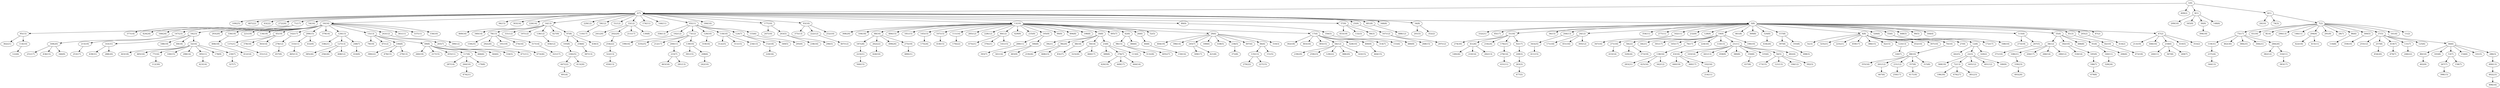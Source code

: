 digraph sample {
1 [label="1(0)"];
332 [label="332(21)"];
220 [label="220(34)"];
196 [label="196(30)"];
434 [label="434(26)"];
491 [label="491(4)"];
447 [label="447(22)"];
413 [label="413(20)"];
330 [label="330(25)"];
312 [label="312(25)"];
246 [label="246(22)"];
239 [label="239(29)"];
390 [label="390(22)"];
159 [label="159(25)"];
404 [label="404(19)"];
213 [label="213(19)"];
109 [label="109(25)"];
439 [label="439(31)"];
288 [label="288(20)"];
143 [label="143(31)"];
385 [label="385(26)"];
256 [label="256(26)"];
338 [label="338(21)"];
435 [label="435(25)"];
417 [label="417(18)"];
368 [label="368(19)"];
302 [label="302(18)"];
308 [label="308(20)"];
453 [label="453(19)"];
112 [label="112(30)"];
443 [label="443(18)"];
313 [label="313(28)"];
476 [label="476(27)"];
362 [label="362(21)"];
328 [label="328(24)"];
5 [label="5(23)"];
39 [label="39(21)"];
273 [label="273(19)"];
85 [label="85(17)"];
454 [label="454(20)"];
344 [label="344(13)"];
237 [label="237(24)"];
119 [label="119(31)"];
462 [label="462(30)"];
383 [label="383(17)"];
384 [label="384(25)"];
382 [label="382(12)"];
316 [label="316(11)"];
304 [label="304(21)"];
284 [label="284(20)"];
75 [label="75(17)"];
149 [label="149(26)"];
274 [label="274(30)"];
489 [label="489(21)"];
500 [label="500(15)"];
223 [label="223(21)"];
187 [label="187(28)"];
405 [label="405(27)"];
474 [label="474(21)"];
260 [label="260(19)"];
79 [label="79(19)"];
424 [label="424(24)"];
166 [label="166(24)"];
420 [label="420(19)"];
219 [label="219(26)"];
468 [label="468(23)"];
96 [label="96(20)"];
241 [label="241(20)"];
450 [label="450(13)"];
322 [label="322(13)"];
254 [label="254(22)"];
202 [label="202(20)"];
152 [label="152(18)"];
403 [label="403(16)"];
104 [label="104(18)"];
446 [label="446(16)"];
210 [label="210(14)"];
282 [label="282(13)"];
41 [label="41(26)"];
216 [label="216(24)"];
431 [label="431(11)"];
276 [label="276(14)"];
176 [label="176(21)"];
477 [label="477(5)"];
263 [label="263(3)"];
249 [label="249(3)"];
92 [label="92(17)"];
31 [label="31(16)"];
487 [label="487(22)"];
63 [label="63(22)"];
61 [label="61(16)"];
485 [label="485(16)"];
77 [label="77(16)"];
83 [label="83(27)"];
283 [label="283(21)"];
253 [label="253(17)"];
251 [label="251(17)"];
436 [label="436(15)"];
346 [label="346(9)"];
169 [label="169(20)"];
215 [label="215(19)"];
147 [label="147(23)"];
100 [label="100(15)"];
298 [label="298(14)"];
423 [label="423(14)"];
395 [label="395(11)"];
178 [label="178(9)"];
327 [label="327(7)"];
230 [label="230(7)"];
188 [label="188(19)"];
49 [label="49(18)"];
32 [label="32(16)"];
16 [label="16(23)"];
329 [label="329(24)"];
373 [label="373(19)"];
58 [label="58(22)"];
325 [label="325(21)"];
225 [label="225(21)"];
238 [label="238(16)"];
365 [label="365(15)"];
36 [label="36(15)"];
473 [label="473(26)"];
411 [label="411(15)"];
343 [label="343(25)"];
391 [label="391(15)"];
173 [label="173(15)"];
214 [label="214(11)"];
440 [label="440(19)"];
360 [label="360(17)"];
102 [label="102(16)"];
43 [label="43(16)"];
44 [label="44(21)"];
292 [label="292(20)"];
449 [label="449(17)"];
48 [label="48(18)"];
396 [label="396(14)"];
426 [label="426(10)"];
262 [label="262(22)"];
499 [label="499(20)"];
275 [label="275(19)"];
68 [label="68(16)"];
272 [label="272(20)"];
398 [label="398(15)"];
8 [label="8(14)"];
175 [label="175(24)"];
381 [label="381(23)"];
259 [label="259(23)"];
270 [label="270(22)"];
493 [label="493(20)"];
339 [label="339(23)"];
108 [label="108(21)"];
475 [label="475(21)"];
370 [label="370(21)"];
463 [label="463(16)"];
250 [label="250(17)"];
191 [label="191(19)"];
341 [label="341(14)"];
172 [label="172(17)"];
110 [label="110(17)"];
211 [label="211(17)"];
98 [label="98(15)"];
484 [label="484(15)"];
181 [label="181(15)"];
145 [label="145(15)"];
418 [label="418(15)"];
107 [label="107(15)"];
244 [label="244(13)"];
496 [label="496(16)"];
492 [label="492(23)"];
490 [label="490(13)"];
290 [label="290(13)"];
129 [label="129(22)"];
170 [label="170(22)"];
351 [label="351(12)"];
137 [label="137(21)"];
323 [label="323(20)"];
478 [label="478(15)"];
217 [label="217(15)"];
293 [label="293(20)"];
121 [label="121(13)"];
103 [label="103(14)"];
72 [label="72(13)"];
309 [label="309(17)"];
388 [label="388(20)"];
163 [label="163(15)"];
64 [label="64(12)"];
111 [label="111(14)"];
488 [label="488(12)"];
171 [label="171(18)"];
451 [label="451(16)"];
305 [label="305(12)"];
24 [label="24(12)"];
287 [label="287(14)"];
412 [label="412(14)"];
406 [label="406(18)"];
336 [label="336(19)"];
221 [label="221(19)"];
134 [label="134(19)"];
378 [label="378(18)"];
363 [label="363(14)"];
45 [label="45(19)"];
472 [label="472(18)"];
194 [label="194(12)"];
441 [label="441(13)"];
422 [label="422(18)"];
394 [label="394(18)"];
321 [label="321(17)"];
445 [label="445(12)"];
401 [label="401(12)"];
459 [label="459(17)"];
319 [label="319(16)"];
469 [label="469(16)"];
444 [label="444(14)"];
227 [label="227(15)"];
135 [label="135(13)"];
375 [label="375(13)"];
268 [label="268(15)"];
297 [label="297(12)"];
167 [label="167(12)"];
354 [label="354(11)"];
277 [label="277(11)"];
433 [label="433(14)"];
347 [label="347(16)"];
271 [label="271(16)"];
162 [label="162(11)"];
122 [label="122(6)"];
114 [label="114(10)"];
95 [label="95(15)"];
377 [label="377(14)"];
71 [label="71(17)"];
146 [label="146(11)"];
425 [label="425(16)"];
279 [label="279(13)"];
408 [label="408(12)"];
127 [label="127(13)"];
399 [label="399(12)"];
281 [label="281(13)"];
212 [label="212(17)"];
301 [label="301(17)"];
165 [label="165(17)"];
342 [label="342(12)"];
138 [label="138(16)"];
76 [label="76(17)"];
355 [label="355(16)"];
374 [label="374(16)"];
311 [label="311(15)"];
387 [label="387(13)"];
150 [label="150(14)"];
460 [label="460(17)"];
50 [label="50(14)"];
358 [label="358(13)"];
204 [label="204(17)"];
266 [label="266(14)"];
280 [label="280(12)"];
38 [label="38(12)"];
407 [label="407(12)"];
222 [label="222(12)"];
428 [label="428(10)"];
285 [label="285(12)"];
228 [label="228(12)"];
141 [label="141(15)"];
60 [label="60(12)"];
54 [label="54(16)"];
465 [label="465(13)"];
471 [label="471(11)"];
67 [label="67(12)"];
457 [label="457(9)"];
278 [label="278(12)"];
142 [label="142(17)"];
455 [label="455(11)"];
264 [label="264(10)"];
416 [label="416(9)"];
333 [label="333(11)"];
432 [label="432(9)"];
299 [label="299(15)"];
379 [label="379(14)"];
179 [label="179(8)"];
117 [label="117(8)"];
106 [label="106(8)"];
466 [label="466(6)"];
364 [label="364(6)"];
334 [label="334(5)"];
69 [label="69(8)"];
248 [label="248(7)"];
120 [label="120(13)"];
265 [label="265(7)"];
15 [label="15(13)"];
243 [label="243(12)"];
361 [label="361(11)"];
337 [label="337(11)"];
156 [label="156(10)"];
10 [label="10(16)"];
209 [label="209(10)"];
20 [label="20(10)"];
199 [label="199(16)"];
224 [label="224(16)"];
386 [label="386(15)"];
62 [label="62(15)"];
340 [label="340(14)"];
192 [label="192(12)"];
242 [label="242(10)"];
233 [label="233(7)"];
208 [label="208(6)"];
200 [label="200(11)"];
139 [label="139(10)"];
73 [label="73(12)"];
160 [label="160(11)"];
371 [label="371(10)"];
464 [label="464(15)"];
400 [label="400(9)"];
82 [label="82(10)"];
232 [label="232(9)"];
128 [label="128(9)"];
458 [label="458(9)"];
380 [label="380(8)"];
437 [label="437(8)"];
350 [label="350(8)"];
133 [label="133(13)"];
335 [label="335(6)"];
392 [label="392(3)"];
56 [label="56(5)"];
482 [label="482(4)"];
21 [label="21(11)"];
190 [label="190(10)"];
19 [label="19(9)"];
94 [label="94(15)"];
402 [label="402(9)"];
80 [label="80(10)"];
255 [label="255(12)"];
415 [label="415(11)"];
294 [label="294(9)"];
291 [label="291(9)"];
345 [label="345(9)"];
30 [label="30(9)"];
317 [label="317(14)"];
318 [label="318(14)"];
467 [label="467(6)"];
261 [label="261(12)"];
231 [label="231(12)"];
357 [label="357(8)"];
315 [label="315(8)"];
88 [label="88(10)"];
180 [label="180(9)"];
234 [label="234(13)"];
483 [label="483(9)"];
78 [label="78(13)"];
295 [label="295(9)"];
479 [label="479(8)"];
186 [label="186(7)"];
185 [label="185(9)"];
182 [label="182(10)"];
247 [label="247(10)"];
252 [label="252(10)"];
461 [label="461(8)"];
369 [label="369(8)"];
324 [label="324(8)"];
498 [label="498(3)"];
397 [label="397(8)"];
193 [label="193(8)"];
157 [label="157(8)"];
140 [label="140(7)"];
123 [label="123(13)"];
442 [label="442(5)"];
452 [label="452(10)"];
307 [label="307(10)"];
70 [label="70(10)"];
22 [label="22(3)"];
27 [label="27(9)"];
320 [label="320(2)"];
12 [label="12(8)"];
4 [label="4(8)"];
303 [label="303(14)"];
226 [label="226(14)"];
456 [label="456(12)"];
105 [label="105(8)"];
331 [label="331(12)"];
197 [label="197(12)"];
136 [label="136(12)"];
240 [label="240(11)"];
126 [label="126(10)"];
118 [label="118(10)"];
480 [label="480(9)"];
421 [label="421(8)"];
245 [label="245(7)"];
314 [label="314(7)"];
429 [label="429(9)"];
235 [label="235(9)"];
393 [label="393(7)"];
289 [label="289(11)"];
306 [label="306(8)"];
195 [label="195(9)"];
99 [label="99(9)"];
258 [label="258(6)"];
427 [label="427(9)"];
430 [label="430(3)"];
97 [label="97(8)"];
14 [label="14(13)"];
389 [label="389(8)"];
168 [label="168(10)"];
40 [label="40(8)"];
486 [label="486(8)"];
189 [label="189(6)"];
494 [label="494(8)"];
198 [label="198(8)"];
376 [label="376(7)"];
113 [label="113(4)"];
23 [label="23(8)"];
18 [label="18(8)"];
367 [label="367(8)"];
269 [label="269(7)"];
218 [label="218(6)"];
326 [label="326(6)"];
55 [label="55(6)"];
229 [label="229(12)"];
59 [label="59(12)"];
51 [label="51(12)"];
130 [label="130(8)"];
33 [label="33(12)"];
372 [label="372(8)"];
438 [label="438(5)"];
236 [label="236(5)"];
495 [label="495(7)"];
410 [label="410(5)"];
201 [label="201(5)"];
448 [label="448(5)"];
90 [label="90(5)"];
174 [label="174(11)"];
144 [label="144(11)"];
349 [label="349(5)"];
124 [label="124(7)"];
155 [label="155(6)"];
65 [label="65(11)"];
206 [label="206(6)"];
366 [label="366(6)"];
91 [label="91(6)"];
296 [label="296(5)"];
497 [label="497(4)"];
151 [label="151(5)"];
84 [label="84(4)"];
153 [label="153(4)"];
42 [label="42(6)"];
26 [label="26(6)"];
356 [label="356(5)"];
164 [label="164(4)"];
207 [label="207(5)"];
115 [label="115(4)"];
35 [label="35(4)"];
184 [label="184(10)"];
203 [label="203(5)"];
177 [label="177(10)"];
93 [label="93(10)"];
310 [label="310(3)"];
52 [label="52(5)"];
29 [label="29(4)"];
17 [label="17(4)"];
13 [label="13(10)"];
81 [label="81(3)"];
89 [label="89(9)"];
132 [label="132(3)"];
66 [label="66(3)"];
57 [label="57(9)"];
25 [label="25(9)"];
414 [label="414(2)"];
353 [label="353(2)"];
352 [label="352(2)"];
205 [label="205(2)"];
87 [label="87(2)"];
47 [label="47(2)"];
481 [label="481(8)"];
348 [label="348(8)"];
34 [label="34(8)"];
3 [label="3(8)"];
2 [label="2(7)"];
359 [label="359(10)"];
183 [label="183(8)"];
28 [label="28(7)"];
267 [label="267(7)"];
158 [label="158(7)"];
53 [label="53(7)"];
116 [label="116(8)"];
86 [label="86(6)"];
148 [label="148(6)"];
470 [label="470(7)"];
154 [label="154(6)"];
257 [label="257(8)"];
300 [label="300(5)"];
101 [label="101(5)"];
419 [label="419(7)"];
131 [label="131(7)"];
125 [label="125(6)"];
286 [label="286(3)"];
46 [label="46(6)"];
37 [label="37(5)"];
161 [label="161(4)"];
74 [label="74(3)"];
409 [label="409(2)"];
11 [label="11(2)"];
7 [label="7(2)"];
9 [label="9(1)"];
6 [label="6(1)"];
1 -> 2[color="black"];
2 -> 3[color="black"];
3 -> 4[color="black"];
4 -> 5[color="black"];
1 -> 6[color="black"];
6 -> 7[color="black"];
7 -> 8[color="black"];
1 -> 9[color="black"];
2 -> 10[color="black"];
7 -> 11[color="black"];
4 -> 12[color="black"];
2 -> 13[color="black"];
2 -> 14[color="black"];
10 -> 15[color="black"];
10 -> 16[color="black"];
13 -> 17[color="black"];
13 -> 18[color="black"];
3 -> 19[color="black"];
6 -> 20[color="black"];
19 -> 21[color="black"];
12 -> 22[color="black"];
18 -> 23[color="black"];
3 -> 24[color="black"];
2 -> 25[color="black"];
13 -> 26[color="black"];
4 -> 27[color="black"];
7 -> 28[color="black"];
13 -> 29[color="black"];
9 -> 30[color="black"];
3 -> 31[color="black"];
16 -> 32[color="black"];
2 -> 33[color="black"];
2 -> 34[color="black"];
3 -> 35[color="black"];
3 -> 36[color="black"];
7 -> 37[color="black"];
35 -> 38[color="black"];
18 -> 39[color="black"];
26 -> 40[color="black"];
31 -> 41[color="black"];
13 -> 42[color="black"];
21 -> 43[color="black"];
19 -> 44[color="black"];
10 -> 45[color="black"];
37 -> 46[color="black"];
3 -> 47[color="black"];
18 -> 48[color="black"];
16 -> 49[color="black"];
18 -> 50[color="black"];
2 -> 51[color="black"];
13 -> 52[color="black"];
46 -> 53[color="black"];
2 -> 54[color="black"];
3 -> 55[color="black"];
21 -> 56[color="black"];
2 -> 57[color="black"];
19 -> 58[color="black"];
2 -> 59[color="black"];
13 -> 60[color="black"];
7 -> 61[color="black"];
4 -> 62[color="black"];
2 -> 63[color="black"];
17 -> 64[color="black"];
2 -> 65[color="black"];
57 -> 66[color="black"];
15 -> 67[color="black"];
13 -> 68[color="black"];
15 -> 69[color="black"];
4 -> 70[color="black"];
2 -> 71[color="black"];
22 -> 72[color="black"];
65 -> 73[color="black"];
6 -> 74[color="black"];
7 -> 75[color="black"];
19 -> 76[color="black"];
32 -> 77[color="black"];
14 -> 78[color="black"];
15 -> 79[color="black"];
46 -> 80[color="black"];
3 -> 81[color="black"];
81 -> 82[color="black"];
48 -> 83[color="black"];
29 -> 84[color="black"];
3 -> 85[color="black"];
7 -> 86[color="black"];
3 -> 87[color="black"];
70 -> 88[color="black"];
2 -> 89[color="black"];
3 -> 90[color="black"];
35 -> 91[color="black"];
31 -> 92[color="black"];
2 -> 93[color="black"];
2 -> 94[color="black"];
71 -> 95[color="black"];
18 -> 96[color="black"];
14 -> 97[color="black"];
42 -> 98[color="black"];
13 -> 99[color="black"];
32 -> 100[color="black"];
46 -> 101[color="black"];
43 -> 102[color="black"];
21 -> 103[color="black"];
13 -> 104[color="black"];
97 -> 105[color="black"];
15 -> 106[color="black"];
13 -> 107[color="black"];
38 -> 108[color="black"];
2 -> 109[color="black"];
59 -> 110[color="black"];
13 -> 111[color="black"];
77 -> 112[color="black"];
23 -> 113[color="black"];
95 -> 114[color="black"];
3 -> 115[color="black"];
86 -> 116[color="black"];
69 -> 117[color="black"];
65 -> 118[color="black"];
75 -> 119[color="black"];
10 -> 120[color="black"];
56 -> 121[color="black"];
114 -> 122[color="black"];
4 -> 123[color="black"];
65 -> 124[color="black"];
37 -> 125[color="black"];
65 -> 126[color="black"];
120 -> 127[color="black"];
3 -> 128[color="black"];
64 -> 129[color="black"];
33 -> 130[color="black"];
37 -> 131[color="black"];
57 -> 132[color="black"];
19 -> 133[color="black"];
10 -> 134[color="black"];
84 -> 135[color="black"];
14 -> 136[color="black"];
45 -> 137[color="black"];
76 -> 138[color="black"];
73 -> 139[color="black"];
123 -> 140[color="black"];
60 -> 141[color="black"];
10 -> 142[color="black"];
16 -> 143[color="black"];
2 -> 144[color="black"];
13 -> 145[color="black"];
7 -> 146[color="black"];
10 -> 147[color="black"];
9 -> 148[color="black"];
41 -> 149[color="black"];
40 -> 150[color="black"];
84 -> 151[color="black"];
124 -> 152[color="black"];
17 -> 153[color="black"];
46 -> 154[color="black"];
65 -> 155[color="black"];
10 -> 156[color="black"];
3 -> 157[color="black"];
53 -> 158[color="black"];
78 -> 159[color="black"];
91 -> 160[color="black"];
7 -> 161[color="black"];
3 -> 162[color="black"];
64 -> 163[color="black"];
3 -> 164[color="black"];
19 -> 165[color="black"];
10 -> 166[color="black"];
25 -> 167[color="black"];
55 -> 168[color="black"];
147 -> 169[color="black"];
111 -> 170[color="black"];
24 -> 171[color="black"];
55 -> 172[color="black"];
56 -> 173[color="black"];
2 -> 174[color="black"];
145 -> 175[color="black"];
31 -> 176[color="black"];
2 -> 177[color="black"];
32 -> 178[color="black"];
117 -> 179[color="black"];
22 -> 180[color="black"];
13 -> 181[color="black"];
35 -> 182[color="black"];
46 -> 183[color="black"];
2 -> 184[color="black"];
182 -> 185[color="black"];
185 -> 186[color="black"];
68 -> 187[color="black"];
16 -> 188[color="black"];
29 -> 189[color="black"];
19 -> 190[color="black"];
78 -> 191[color="black"];
65 -> 192[color="black"];
157 -> 193[color="black"];
56 -> 194[color="black"];
13 -> 195[color="black"];
72 -> 196[color="black"];
14 -> 197[color="black"];
13 -> 198[color="black"];
192 -> 199[color="black"];
73 -> 200[color="black"];
34 -> 201[color="black"];
33 -> 202[color="black"];
177 -> 203[color="black"];
38 -> 204[color="black"];
3 -> 205[color="black"];
91 -> 206[color="black"];
115 -> 207[color="black"];
139 -> 208[color="black"];
9 -> 209[color="black"];
41 -> 210[color="black"];
33 -> 211[color="black"];
73 -> 212[color="black"];
47 -> 213[color="black"];
102 -> 214[color="black"];
147 -> 215[color="black"];
31 -> 216[color="black"];
69 -> 217[color="black"];
47 -> 218[color="black"];
96 -> 219[color="black"];
152 -> 220[color="black"];
10 -> 221[color="black"];
93 -> 222[color="black"];
187 -> 223[color="black"];
19 -> 224[color="black"];
4 -> 225[color="black"];
2 -> 226[color="black"];
135 -> 227[color="black"];
13 -> 228[color="black"];
2 -> 229[color="black"];
32 -> 230[color="black"];
88 -> 231[color="black"];
3 -> 232[color="black"];
200 -> 233[color="black"];
118 -> 234[color="black"];
13 -> 235[color="black"];
29 -> 236[color="black"];
119 -> 237[color="black"];
203 -> 238[color="black"];
64 -> 239[color="black"];
218 -> 240[color="black"];
33 -> 241[color="black"];
208 -> 242[color="black"];
10 -> 243[color="black"];
3 -> 244[color="black"];
29 -> 245[color="black"];
131 -> 246[color="black"];
177 -> 247[color="black"];
120 -> 248[color="black"];
92 -> 249[color="black"];
231 -> 250[color="black"];
169 -> 251[color="black"];
93 -> 252[color="black"];
215 -> 253[color="black"];
202 -> 254[color="black"];
37 -> 255[color="black"];
127 -> 256[color="black"];
37 -> 257[color="black"];
97 -> 258[color="black"];
64 -> 259[color="black"];
69 -> 260[color="black"];
88 -> 261[color="black"];
68 -> 262[color="black"];
249 -> 263[color="black"];
117 -> 264[color="black"];
15 -> 265[color="black"];
38 -> 266[color="black"];
53 -> 267[color="black"];
167 -> 268[color="black"];
218 -> 269[color="black"];
135 -> 270[color="black"];
162 -> 271[color="black"];
2 -> 272[color="black"];
115 -> 273[color="black"];
31 -> 274[color="black"];
68 -> 275[color="black"];
176 -> 276[color="black"];
3 -> 277[color="black"];
142 -> 278[color="black"];
106 -> 279[color="black"];
38 -> 280[color="black"];
233 -> 281[color="black"];
41 -> 282[color="black"];
138 -> 283[color="black"];
75 -> 284[color="black"];
13 -> 285[color="black"];
46 -> 286[color="black"];
117 -> 287[color="black"];
143 -> 288[color="black"];
195 -> 289[color="black"];
7 -> 290[color="black"];
7 -> 291[color="black"];
78 -> 292[color="black"];
10 -> 293[color="black"];
7 -> 294[color="black"];
155 -> 295[color="black"];
203 -> 296[color="black"];
167 -> 297[color="black"];
32 -> 298[color="black"];
10 -> 299[color="black"];
7 -> 300[color="black"];
19 -> 301[color="black"];
17 -> 302[color="black"];
2 -> 303[color="black"];
75 -> 304[color="black"];
24 -> 305[color="black"];
195 -> 306[color="black"];
4 -> 307[color="black"];
13 -> 308[color="black"];
245 -> 309[color="black"];
29 -> 310[color="black"];
118 -> 311[color="black"];
118 -> 312[color="black"];
98 -> 313[color="black"];
17 -> 314[color="black"];
88 -> 315[color="black"];
284 -> 316[color="black"];
78 -> 317[color="black"];
182 -> 318[color="black"];
126 -> 319[color="black"];
12 -> 320[color="black"];
317 -> 321[color="black"];
254 -> 322[color="black"];
50 -> 323[color="black"];
3 -> 324[color="black"];
4 -> 325[color="black"];
3 -> 326[color="black"];
230 -> 327[color="black"];
160 -> 328[color="black"];
58 -> 329[color="black"];
105 -> 330[color="black"];
14 -> 331[color="black"];
3 -> 332[color="black"];
299 -> 333[color="black"];
69 -> 334[color="black"];
21 -> 335[color="black"];
10 -> 336[color="black"];
10 -> 337[color="black"];
120 -> 338[color="black"];
108 -> 339[color="black"];
14 -> 340[color="black"];
306 -> 341[color="black"];
138 -> 342[color="black"];
244 -> 343[color="black"];
237 -> 344[color="black"];
9 -> 345[color="black"];
169 -> 346[color="black"];
162 -> 347[color="black"];
2 -> 348[color="black"];
124 -> 349[color="black"];
21 -> 350[color="black"];
137 -> 351[color="black"];
34 -> 352[color="black"];
47 -> 353[color="black"];
3 -> 354[color="black"];
88 -> 355[color="black"];
89 -> 356[color="black"];
88 -> 357[color="black"];
65 -> 358[color="black"];
300 -> 359[color="black"];
43 -> 360[color="black"];
10 -> 361[color="black"];
95 -> 362[color="black"];
45 -> 363[color="black"];
69 -> 364[color="black"];
17 -> 365[color="black"];
42 -> 366[color="black"];
218 -> 367[color="black"];
22 -> 368[color="black"];
3 -> 369[color="black"];
60 -> 370[color="black"];
207 -> 371[color="black"];
236 -> 372[color="black"];
58 -> 373[color="black"];
78 -> 374[color="black"];
93 -> 375[color="black"];
23 -> 376[color="black"];
71 -> 377[color="black"];
45 -> 378[color="black"];
10 -> 379[color="black"];
21 -> 380[color="black"];
72 -> 381[color="black"];
284 -> 382[color="black"];
316 -> 383[color="black"];
75 -> 384[color="black"];
127 -> 385[color="black"];
4 -> 386[color="black"];
258 -> 387[color="black"];
64 -> 388[color="black"];
23 -> 389[color="black"];
106 -> 390[color="black"];
139 -> 391[color="black"];
56 -> 392[color="black"];
289 -> 393[color="black"];
30 -> 394[color="black"];
32 -> 395[color="black"];
29 -> 396[color="black"];
157 -> 397[color="black"];
267 -> 398[color="black"];
243 -> 399[color="black"];
17 -> 400[color="black"];
22 -> 401[color="black"];
80 -> 402[color="black"];
17 -> 403[color="black"];
29 -> 404[color="black"];
98 -> 405[color="black"];
336 -> 406[color="black"];
222 -> 407[color="black"];
127 -> 408[color="black"];
1 -> 409[color="black"];
47 -> 410[color="black"];
343 -> 411[color="black"];
406 -> 412[color="black"];
330 -> 413[color="black"];
205 -> 414[color="black"];
294 -> 415[color="black"];
248 -> 416[color="black"];
357 -> 417[color="black"];
107 -> 418[color="black"];
37 -> 419[color="black"];
376 -> 420[color="black"];
245 -> 421[color="black"];
294 -> 422[color="black"];
395 -> 423[color="black"];
10 -> 424[color="black"];
138 -> 425[color="black"];
262 -> 426[color="black"];
14 -> 427[color="black"];
17 -> 428[color="black"];
13 -> 429[color="black"];
97 -> 430[color="black"];
276 -> 431[color="black"];
299 -> 432[color="black"];
271 -> 433[color="black"];
324 -> 434[color="black"];
73 -> 435[color="black"];
169 -> 436[color="black"];
350 -> 437[color="black"];
29 -> 438[color="black"];
143 -> 439[color="black"];
43 -> 440[color="black"];
21 -> 441[color="black"];
12 -> 442[color="black"];
32 -> 443[color="black"];
376 -> 444[color="black"];
22 -> 445[color="black"];
47 -> 446[color="black"];
330 -> 447[color="black"];
3 -> 448[color="black"];
376 -> 449[color="black"];
322 -> 450[color="black"];
24 -> 451[color="black"];
4 -> 452[color="black"];
57 -> 453[color="black"];
257 -> 454[color="black"];
69 -> 455[color="black"];
136 -> 456[color="black"];
278 -> 457[color="black"];
21 -> 458[color="black"];
4 -> 459[color="black"];
50 -> 460[color="black"];
3 -> 461[color="black"];
75 -> 462[color="black"];
233 -> 463[color="black"];
400 -> 464[color="black"];
333 -> 465[color="black"];
69 -> 466[color="black"];
261 -> 467[color="black"];
96 -> 468[color="black"];
14 -> 469[color="black"];
419 -> 470[color="black"];
265 -> 471[color="black"];
82 -> 472[color="black"];
292 -> 473[color="black"];
264 -> 474[color="black"];
60 -> 475[color="black"];
72 -> 476[color="black"];
263 -> 477[color="black"];
106 -> 478[color="black"];
186 -> 479[color="black"];
356 -> 480[color="black"];
2 -> 481[color="black"];
21 -> 482[color="black"];
306 -> 483[color="black"];
13 -> 484[color="black"];
32 -> 485[color="black"];
35 -> 486[color="black"];
2 -> 487[color="black"];
481 -> 488[color="black"];
275 -> 489[color="black"];
286 -> 490[color="black"];
447 -> 491[color="black"];
490 -> 492[color="black"];
339 -> 493[color="black"];
13 -> 494[color="black"];
13 -> 495[color="black"];
492 -> 496[color="black"];
29 -> 497[color="black"];
397 -> 498[color="black"];
68 -> 499[color="black"];
223 -> 500[color="black"];
}